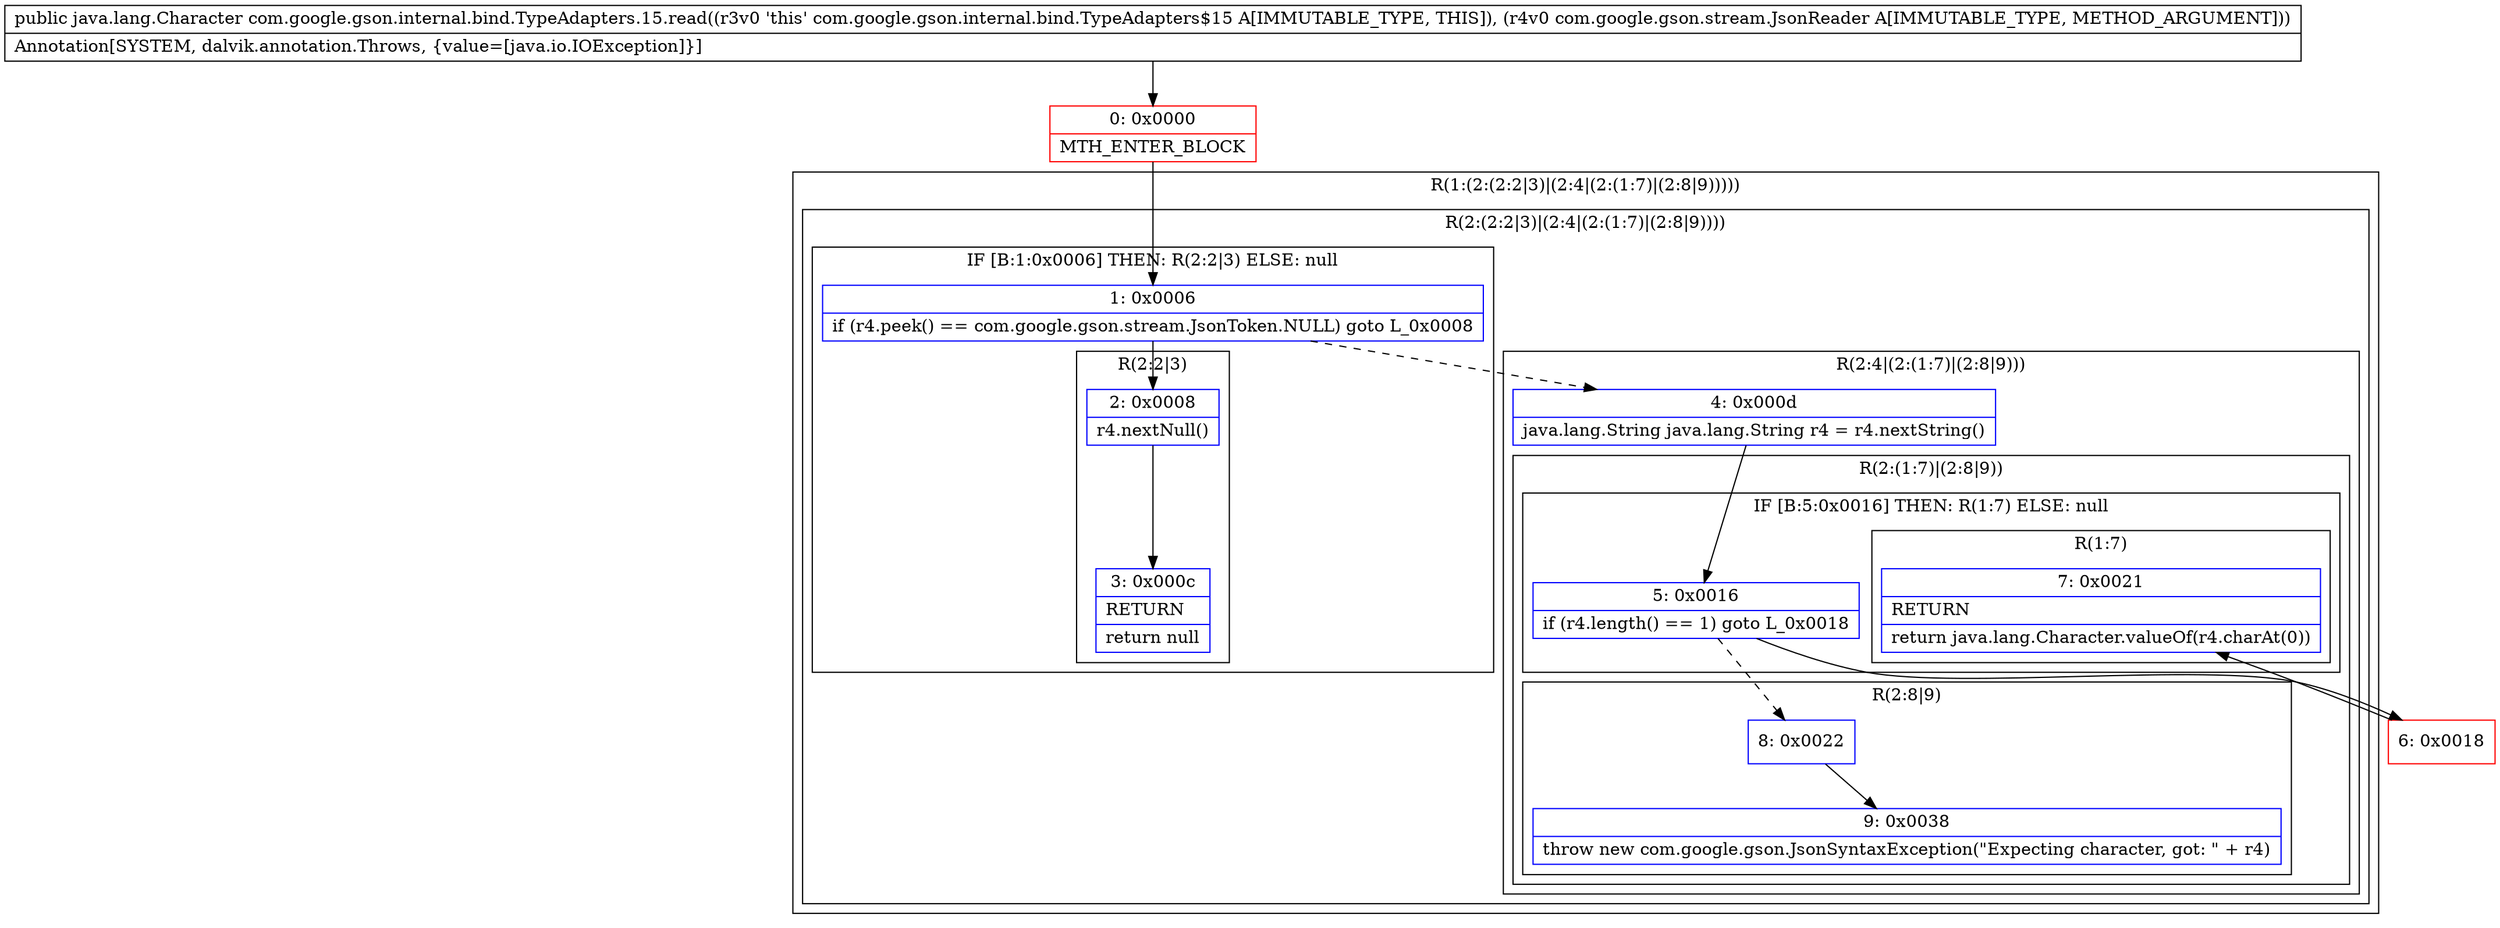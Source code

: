 digraph "CFG forcom.google.gson.internal.bind.TypeAdapters.15.read(Lcom\/google\/gson\/stream\/JsonReader;)Ljava\/lang\/Character;" {
subgraph cluster_Region_980533225 {
label = "R(1:(2:(2:2|3)|(2:4|(2:(1:7)|(2:8|9)))))";
node [shape=record,color=blue];
subgraph cluster_Region_1704559824 {
label = "R(2:(2:2|3)|(2:4|(2:(1:7)|(2:8|9))))";
node [shape=record,color=blue];
subgraph cluster_IfRegion_990494836 {
label = "IF [B:1:0x0006] THEN: R(2:2|3) ELSE: null";
node [shape=record,color=blue];
Node_1 [shape=record,label="{1\:\ 0x0006|if (r4.peek() == com.google.gson.stream.JsonToken.NULL) goto L_0x0008\l}"];
subgraph cluster_Region_913260683 {
label = "R(2:2|3)";
node [shape=record,color=blue];
Node_2 [shape=record,label="{2\:\ 0x0008|r4.nextNull()\l}"];
Node_3 [shape=record,label="{3\:\ 0x000c|RETURN\l|return null\l}"];
}
}
subgraph cluster_Region_1975429390 {
label = "R(2:4|(2:(1:7)|(2:8|9)))";
node [shape=record,color=blue];
Node_4 [shape=record,label="{4\:\ 0x000d|java.lang.String java.lang.String r4 = r4.nextString()\l}"];
subgraph cluster_Region_30814040 {
label = "R(2:(1:7)|(2:8|9))";
node [shape=record,color=blue];
subgraph cluster_IfRegion_1626540436 {
label = "IF [B:5:0x0016] THEN: R(1:7) ELSE: null";
node [shape=record,color=blue];
Node_5 [shape=record,label="{5\:\ 0x0016|if (r4.length() == 1) goto L_0x0018\l}"];
subgraph cluster_Region_900306454 {
label = "R(1:7)";
node [shape=record,color=blue];
Node_7 [shape=record,label="{7\:\ 0x0021|RETURN\l|return java.lang.Character.valueOf(r4.charAt(0))\l}"];
}
}
subgraph cluster_Region_128951864 {
label = "R(2:8|9)";
node [shape=record,color=blue];
Node_8 [shape=record,label="{8\:\ 0x0022}"];
Node_9 [shape=record,label="{9\:\ 0x0038|throw new com.google.gson.JsonSyntaxException(\"Expecting character, got: \" + r4)\l}"];
}
}
}
}
}
Node_0 [shape=record,color=red,label="{0\:\ 0x0000|MTH_ENTER_BLOCK\l}"];
Node_6 [shape=record,color=red,label="{6\:\ 0x0018}"];
MethodNode[shape=record,label="{public java.lang.Character com.google.gson.internal.bind.TypeAdapters.15.read((r3v0 'this' com.google.gson.internal.bind.TypeAdapters$15 A[IMMUTABLE_TYPE, THIS]), (r4v0 com.google.gson.stream.JsonReader A[IMMUTABLE_TYPE, METHOD_ARGUMENT]))  | Annotation[SYSTEM, dalvik.annotation.Throws, \{value=[java.io.IOException]\}]\l}"];
MethodNode -> Node_0;
Node_1 -> Node_2;
Node_1 -> Node_4[style=dashed];
Node_2 -> Node_3;
Node_4 -> Node_5;
Node_5 -> Node_6;
Node_5 -> Node_8[style=dashed];
Node_8 -> Node_9;
Node_0 -> Node_1;
Node_6 -> Node_7;
}

